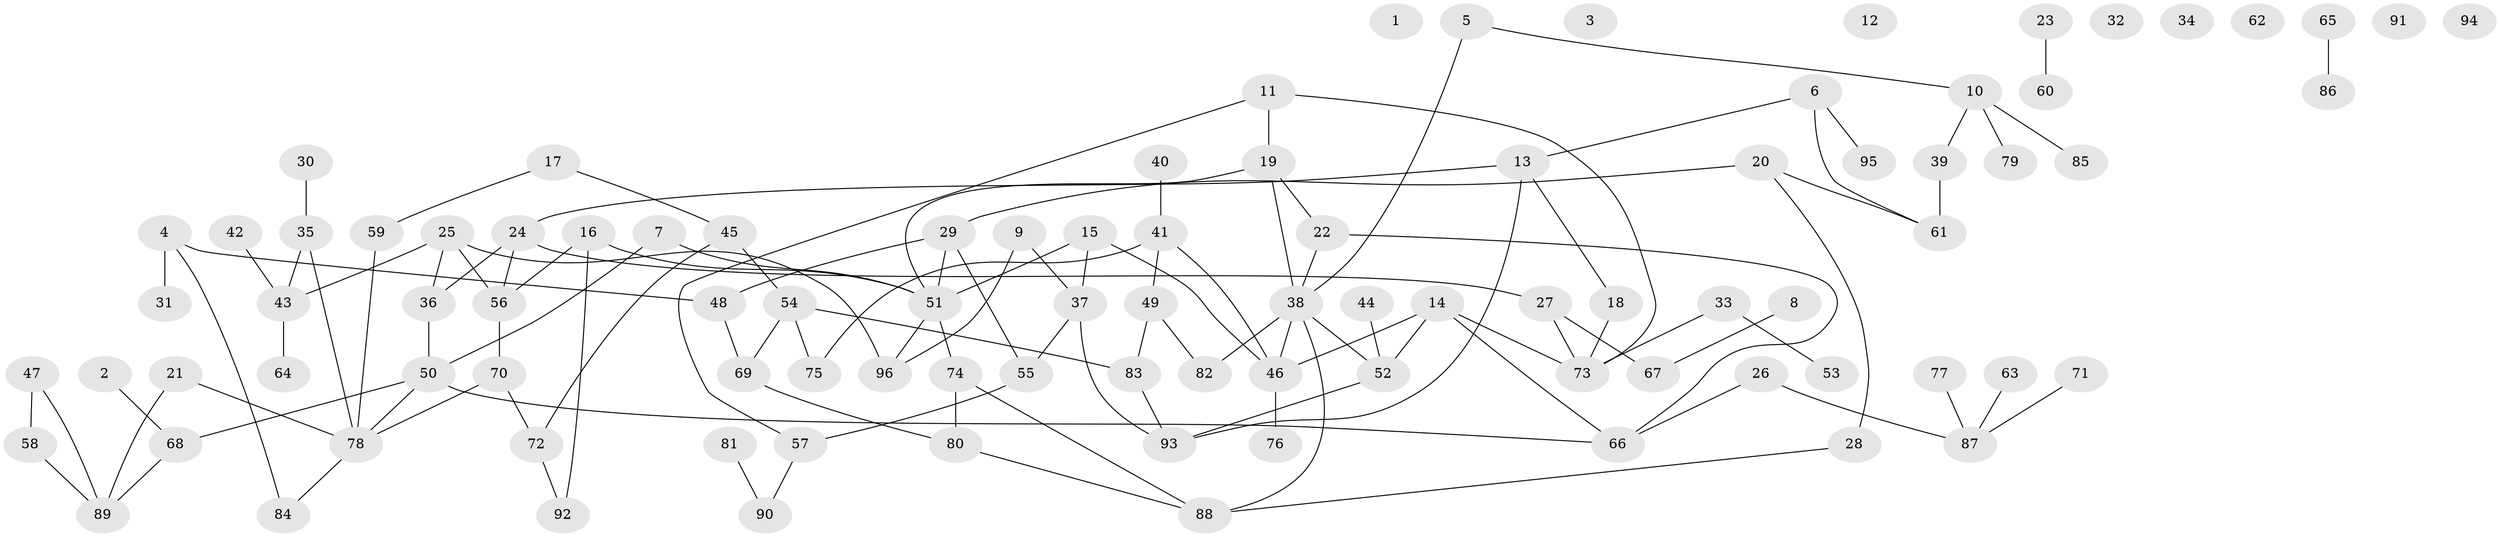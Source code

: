// Generated by graph-tools (version 1.1) at 2025/00/03/09/25 03:00:54]
// undirected, 96 vertices, 119 edges
graph export_dot {
graph [start="1"]
  node [color=gray90,style=filled];
  1;
  2;
  3;
  4;
  5;
  6;
  7;
  8;
  9;
  10;
  11;
  12;
  13;
  14;
  15;
  16;
  17;
  18;
  19;
  20;
  21;
  22;
  23;
  24;
  25;
  26;
  27;
  28;
  29;
  30;
  31;
  32;
  33;
  34;
  35;
  36;
  37;
  38;
  39;
  40;
  41;
  42;
  43;
  44;
  45;
  46;
  47;
  48;
  49;
  50;
  51;
  52;
  53;
  54;
  55;
  56;
  57;
  58;
  59;
  60;
  61;
  62;
  63;
  64;
  65;
  66;
  67;
  68;
  69;
  70;
  71;
  72;
  73;
  74;
  75;
  76;
  77;
  78;
  79;
  80;
  81;
  82;
  83;
  84;
  85;
  86;
  87;
  88;
  89;
  90;
  91;
  92;
  93;
  94;
  95;
  96;
  2 -- 68;
  4 -- 31;
  4 -- 48;
  4 -- 84;
  5 -- 10;
  5 -- 38;
  6 -- 13;
  6 -- 61;
  6 -- 95;
  7 -- 50;
  7 -- 51;
  8 -- 67;
  9 -- 37;
  9 -- 96;
  10 -- 39;
  10 -- 79;
  10 -- 85;
  11 -- 19;
  11 -- 57;
  11 -- 73;
  13 -- 18;
  13 -- 24;
  13 -- 93;
  14 -- 46;
  14 -- 52;
  14 -- 66;
  14 -- 73;
  15 -- 37;
  15 -- 46;
  15 -- 51;
  16 -- 51;
  16 -- 56;
  16 -- 92;
  17 -- 45;
  17 -- 59;
  18 -- 73;
  19 -- 22;
  19 -- 38;
  19 -- 51;
  20 -- 28;
  20 -- 29;
  20 -- 61;
  21 -- 78;
  21 -- 89;
  22 -- 38;
  22 -- 66;
  23 -- 60;
  24 -- 27;
  24 -- 36;
  24 -- 56;
  25 -- 36;
  25 -- 43;
  25 -- 56;
  25 -- 96;
  26 -- 66;
  26 -- 87;
  27 -- 67;
  27 -- 73;
  28 -- 88;
  29 -- 48;
  29 -- 51;
  29 -- 55;
  30 -- 35;
  33 -- 53;
  33 -- 73;
  35 -- 43;
  35 -- 78;
  36 -- 50;
  37 -- 55;
  37 -- 93;
  38 -- 46;
  38 -- 52;
  38 -- 82;
  38 -- 88;
  39 -- 61;
  40 -- 41;
  41 -- 46;
  41 -- 49;
  41 -- 75;
  42 -- 43;
  43 -- 64;
  44 -- 52;
  45 -- 54;
  45 -- 72;
  46 -- 76;
  47 -- 58;
  47 -- 89;
  48 -- 69;
  49 -- 82;
  49 -- 83;
  50 -- 66;
  50 -- 68;
  50 -- 78;
  51 -- 74;
  51 -- 96;
  52 -- 93;
  54 -- 69;
  54 -- 75;
  54 -- 83;
  55 -- 57;
  56 -- 70;
  57 -- 90;
  58 -- 89;
  59 -- 78;
  63 -- 87;
  65 -- 86;
  68 -- 89;
  69 -- 80;
  70 -- 72;
  70 -- 78;
  71 -- 87;
  72 -- 92;
  74 -- 80;
  74 -- 88;
  77 -- 87;
  78 -- 84;
  80 -- 88;
  81 -- 90;
  83 -- 93;
}
